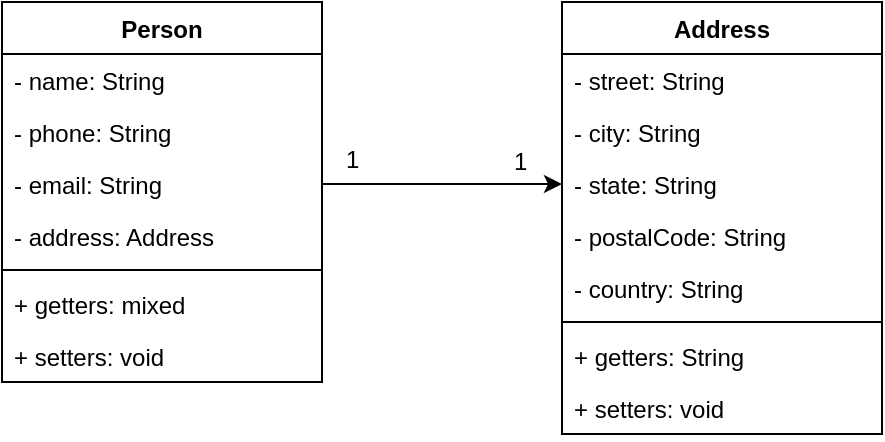 <mxfile version="25.0.3">
  <diagram id="C5RBs43oDa-KdzZeNtuy" name="Page-1">
    <mxGraphModel dx="782" dy="338" grid="1" gridSize="10" guides="1" tooltips="1" connect="1" arrows="1" fold="1" page="1" pageScale="1" pageWidth="827" pageHeight="1169" math="0" shadow="0">
      <root>
        <mxCell id="WIyWlLk6GJQsqaUBKTNV-0" />
        <mxCell id="WIyWlLk6GJQsqaUBKTNV-1" parent="WIyWlLk6GJQsqaUBKTNV-0" />
        <mxCell id="gTzim-NYCvHokuLxCjtx-0" value="Person" style="swimlane;fontStyle=1;align=center;verticalAlign=top;childLayout=stackLayout;horizontal=1;startSize=26;horizontalStack=0;resizeParent=1;resizeParentMax=0;resizeLast=0;collapsible=1;marginBottom=0;whiteSpace=wrap;html=1;" vertex="1" parent="WIyWlLk6GJQsqaUBKTNV-1">
          <mxGeometry x="194" y="120" width="160" height="190" as="geometry" />
        </mxCell>
        <mxCell id="gTzim-NYCvHokuLxCjtx-1" value="- name: String" style="text;strokeColor=none;fillColor=none;align=left;verticalAlign=top;spacingLeft=4;spacingRight=4;overflow=hidden;rotatable=0;points=[[0,0.5],[1,0.5]];portConstraint=eastwest;whiteSpace=wrap;html=1;" vertex="1" parent="gTzim-NYCvHokuLxCjtx-0">
          <mxGeometry y="26" width="160" height="26" as="geometry" />
        </mxCell>
        <mxCell id="gTzim-NYCvHokuLxCjtx-5" value="- phone: String" style="text;strokeColor=none;fillColor=none;align=left;verticalAlign=top;spacingLeft=4;spacingRight=4;overflow=hidden;rotatable=0;points=[[0,0.5],[1,0.5]];portConstraint=eastwest;whiteSpace=wrap;html=1;" vertex="1" parent="gTzim-NYCvHokuLxCjtx-0">
          <mxGeometry y="52" width="160" height="26" as="geometry" />
        </mxCell>
        <mxCell id="gTzim-NYCvHokuLxCjtx-7" value="- email: String" style="text;strokeColor=none;fillColor=none;align=left;verticalAlign=top;spacingLeft=4;spacingRight=4;overflow=hidden;rotatable=0;points=[[0,0.5],[1,0.5]];portConstraint=eastwest;whiteSpace=wrap;html=1;" vertex="1" parent="gTzim-NYCvHokuLxCjtx-0">
          <mxGeometry y="78" width="160" height="26" as="geometry" />
        </mxCell>
        <mxCell id="gTzim-NYCvHokuLxCjtx-9" value="- address: Address" style="text;strokeColor=none;fillColor=none;align=left;verticalAlign=top;spacingLeft=4;spacingRight=4;overflow=hidden;rotatable=0;points=[[0,0.5],[1,0.5]];portConstraint=eastwest;whiteSpace=wrap;html=1;" vertex="1" parent="gTzim-NYCvHokuLxCjtx-0">
          <mxGeometry y="104" width="160" height="26" as="geometry" />
        </mxCell>
        <mxCell id="gTzim-NYCvHokuLxCjtx-2" value="" style="line;strokeWidth=1;fillColor=none;align=left;verticalAlign=middle;spacingTop=-1;spacingLeft=3;spacingRight=3;rotatable=0;labelPosition=right;points=[];portConstraint=eastwest;strokeColor=inherit;" vertex="1" parent="gTzim-NYCvHokuLxCjtx-0">
          <mxGeometry y="130" width="160" height="8" as="geometry" />
        </mxCell>
        <mxCell id="gTzim-NYCvHokuLxCjtx-3" value="+ getters: mixed" style="text;strokeColor=none;fillColor=none;align=left;verticalAlign=top;spacingLeft=4;spacingRight=4;overflow=hidden;rotatable=0;points=[[0,0.5],[1,0.5]];portConstraint=eastwest;whiteSpace=wrap;html=1;" vertex="1" parent="gTzim-NYCvHokuLxCjtx-0">
          <mxGeometry y="138" width="160" height="26" as="geometry" />
        </mxCell>
        <mxCell id="gTzim-NYCvHokuLxCjtx-10" value="+ setters: void" style="text;strokeColor=none;fillColor=none;align=left;verticalAlign=top;spacingLeft=4;spacingRight=4;overflow=hidden;rotatable=0;points=[[0,0.5],[1,0.5]];portConstraint=eastwest;whiteSpace=wrap;html=1;" vertex="1" parent="gTzim-NYCvHokuLxCjtx-0">
          <mxGeometry y="164" width="160" height="26" as="geometry" />
        </mxCell>
        <mxCell id="gTzim-NYCvHokuLxCjtx-17" value="Address" style="swimlane;fontStyle=1;align=center;verticalAlign=top;childLayout=stackLayout;horizontal=1;startSize=26;horizontalStack=0;resizeParent=1;resizeParentMax=0;resizeLast=0;collapsible=1;marginBottom=0;whiteSpace=wrap;html=1;" vertex="1" parent="WIyWlLk6GJQsqaUBKTNV-1">
          <mxGeometry x="474" y="120" width="160" height="216" as="geometry" />
        </mxCell>
        <mxCell id="gTzim-NYCvHokuLxCjtx-18" value="- street: String" style="text;strokeColor=none;fillColor=none;align=left;verticalAlign=top;spacingLeft=4;spacingRight=4;overflow=hidden;rotatable=0;points=[[0,0.5],[1,0.5]];portConstraint=eastwest;whiteSpace=wrap;html=1;" vertex="1" parent="gTzim-NYCvHokuLxCjtx-17">
          <mxGeometry y="26" width="160" height="26" as="geometry" />
        </mxCell>
        <mxCell id="gTzim-NYCvHokuLxCjtx-21" value="- city: String" style="text;strokeColor=none;fillColor=none;align=left;verticalAlign=top;spacingLeft=4;spacingRight=4;overflow=hidden;rotatable=0;points=[[0,0.5],[1,0.5]];portConstraint=eastwest;whiteSpace=wrap;html=1;" vertex="1" parent="gTzim-NYCvHokuLxCjtx-17">
          <mxGeometry y="52" width="160" height="26" as="geometry" />
        </mxCell>
        <mxCell id="gTzim-NYCvHokuLxCjtx-22" value="- state: String" style="text;strokeColor=none;fillColor=none;align=left;verticalAlign=top;spacingLeft=4;spacingRight=4;overflow=hidden;rotatable=0;points=[[0,0.5],[1,0.5]];portConstraint=eastwest;whiteSpace=wrap;html=1;" vertex="1" parent="gTzim-NYCvHokuLxCjtx-17">
          <mxGeometry y="78" width="160" height="26" as="geometry" />
        </mxCell>
        <mxCell id="gTzim-NYCvHokuLxCjtx-23" value="- postalCode: String" style="text;strokeColor=none;fillColor=none;align=left;verticalAlign=top;spacingLeft=4;spacingRight=4;overflow=hidden;rotatable=0;points=[[0,0.5],[1,0.5]];portConstraint=eastwest;whiteSpace=wrap;html=1;" vertex="1" parent="gTzim-NYCvHokuLxCjtx-17">
          <mxGeometry y="104" width="160" height="26" as="geometry" />
        </mxCell>
        <mxCell id="gTzim-NYCvHokuLxCjtx-24" value="- country: String" style="text;strokeColor=none;fillColor=none;align=left;verticalAlign=top;spacingLeft=4;spacingRight=4;overflow=hidden;rotatable=0;points=[[0,0.5],[1,0.5]];portConstraint=eastwest;whiteSpace=wrap;html=1;" vertex="1" parent="gTzim-NYCvHokuLxCjtx-17">
          <mxGeometry y="130" width="160" height="26" as="geometry" />
        </mxCell>
        <mxCell id="gTzim-NYCvHokuLxCjtx-19" value="" style="line;strokeWidth=1;fillColor=none;align=left;verticalAlign=middle;spacingTop=-1;spacingLeft=3;spacingRight=3;rotatable=0;labelPosition=right;points=[];portConstraint=eastwest;strokeColor=inherit;" vertex="1" parent="gTzim-NYCvHokuLxCjtx-17">
          <mxGeometry y="156" width="160" height="8" as="geometry" />
        </mxCell>
        <mxCell id="gTzim-NYCvHokuLxCjtx-20" value="+ getters: String" style="text;strokeColor=none;fillColor=none;align=left;verticalAlign=top;spacingLeft=4;spacingRight=4;overflow=hidden;rotatable=0;points=[[0,0.5],[1,0.5]];portConstraint=eastwest;whiteSpace=wrap;html=1;" vertex="1" parent="gTzim-NYCvHokuLxCjtx-17">
          <mxGeometry y="164" width="160" height="26" as="geometry" />
        </mxCell>
        <mxCell id="gTzim-NYCvHokuLxCjtx-25" value="+ setters: void" style="text;strokeColor=none;fillColor=none;align=left;verticalAlign=top;spacingLeft=4;spacingRight=4;overflow=hidden;rotatable=0;points=[[0,0.5],[1,0.5]];portConstraint=eastwest;whiteSpace=wrap;html=1;" vertex="1" parent="gTzim-NYCvHokuLxCjtx-17">
          <mxGeometry y="190" width="160" height="26" as="geometry" />
        </mxCell>
        <mxCell id="gTzim-NYCvHokuLxCjtx-27" value="" style="endArrow=classic;html=1;rounded=0;" edge="1" parent="WIyWlLk6GJQsqaUBKTNV-1" source="gTzim-NYCvHokuLxCjtx-7" target="gTzim-NYCvHokuLxCjtx-22">
          <mxGeometry width="50" height="50" relative="1" as="geometry">
            <mxPoint x="624" y="210" as="sourcePoint" />
            <mxPoint x="674" y="160" as="targetPoint" />
          </mxGeometry>
        </mxCell>
        <mxCell id="gTzim-NYCvHokuLxCjtx-29" value="1" style="text;strokeColor=none;fillColor=none;align=left;verticalAlign=top;spacingLeft=4;spacingRight=4;overflow=hidden;rotatable=0;points=[[0,0.5],[1,0.5]];portConstraint=eastwest;whiteSpace=wrap;html=1;" vertex="1" parent="WIyWlLk6GJQsqaUBKTNV-1">
          <mxGeometry x="360" y="185" width="26" height="26" as="geometry" />
        </mxCell>
        <mxCell id="gTzim-NYCvHokuLxCjtx-30" value="1" style="text;strokeColor=none;fillColor=none;align=left;verticalAlign=top;spacingLeft=4;spacingRight=4;overflow=hidden;rotatable=0;points=[[0,0.5],[1,0.5]];portConstraint=eastwest;whiteSpace=wrap;html=1;" vertex="1" parent="WIyWlLk6GJQsqaUBKTNV-1">
          <mxGeometry x="444" y="186" width="26" height="26" as="geometry" />
        </mxCell>
      </root>
    </mxGraphModel>
  </diagram>
</mxfile>

